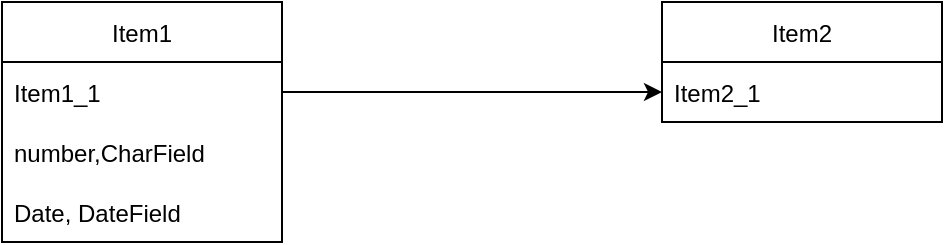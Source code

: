 <mxfile version="20.0.1" type="device"><diagram id="5aoxdKeAZ6Wl1H7ee7Z7" name="Page-1"><mxGraphModel dx="1420" dy="1823" grid="1" gridSize="10" guides="1" tooltips="1" connect="1" arrows="1" fold="1" page="1" pageScale="1" pageWidth="850" pageHeight="1100" math="0" shadow="0"><root><mxCell id="0"/><mxCell id="1" parent="0"/><mxCell id="4iKzO8Xf6BAx6SsByj7t-1" value="Item1" style="swimlane;fontStyle=0;childLayout=stackLayout;horizontal=1;startSize=30;horizontalStack=0;resizeParent=1;resizeParentMax=0;resizeLast=0;collapsible=1;marginBottom=0;" parent="1" vertex="1"><mxGeometry x="140" y="190" width="140" height="120" as="geometry"/></mxCell><mxCell id="4iKzO8Xf6BAx6SsByj7t-2" value="Item1_1" style="text;strokeColor=none;fillColor=none;align=left;verticalAlign=middle;spacingLeft=4;spacingRight=4;overflow=hidden;points=[[0,0.5],[1,0.5]];portConstraint=eastwest;rotatable=0;" parent="4iKzO8Xf6BAx6SsByj7t-1" vertex="1"><mxGeometry y="30" width="140" height="30" as="geometry"/></mxCell><mxCell id="st93oS2MOHKXbt1vh9Nb-1" value="number,CharField" style="text;strokeColor=none;fillColor=none;align=left;verticalAlign=middle;spacingLeft=4;spacingRight=4;overflow=hidden;points=[[0,0.5],[1,0.5]];portConstraint=eastwest;rotatable=0;" vertex="1" parent="4iKzO8Xf6BAx6SsByj7t-1"><mxGeometry y="60" width="140" height="30" as="geometry"/></mxCell><mxCell id="st93oS2MOHKXbt1vh9Nb-2" value="Date, DateField" style="text;strokeColor=none;fillColor=none;align=left;verticalAlign=middle;spacingLeft=4;spacingRight=4;overflow=hidden;points=[[0,0.5],[1,0.5]];portConstraint=eastwest;rotatable=0;" vertex="1" parent="4iKzO8Xf6BAx6SsByj7t-1"><mxGeometry y="90" width="140" height="30" as="geometry"/></mxCell><mxCell id="4iKzO8Xf6BAx6SsByj7t-5" value="Item2" style="swimlane;fontStyle=0;childLayout=stackLayout;horizontal=1;startSize=30;horizontalStack=0;resizeParent=1;resizeParentMax=0;resizeLast=0;collapsible=1;marginBottom=0;" parent="1" vertex="1"><mxGeometry x="470" y="190" width="140" height="60" as="geometry"/></mxCell><mxCell id="4iKzO8Xf6BAx6SsByj7t-6" value="Item2_1" style="text;strokeColor=none;fillColor=none;align=left;verticalAlign=middle;spacingLeft=4;spacingRight=4;overflow=hidden;points=[[0,0.5],[1,0.5]];portConstraint=eastwest;rotatable=0;" parent="4iKzO8Xf6BAx6SsByj7t-5" vertex="1"><mxGeometry y="30" width="140" height="30" as="geometry"/></mxCell><mxCell id="4iKzO8Xf6BAx6SsByj7t-7" style="edgeStyle=orthogonalEdgeStyle;rounded=0;orthogonalLoop=1;jettySize=auto;html=1;exitX=1;exitY=0.5;exitDx=0;exitDy=0;" parent="1" source="4iKzO8Xf6BAx6SsByj7t-2" target="4iKzO8Xf6BAx6SsByj7t-6" edge="1"><mxGeometry relative="1" as="geometry"/></mxCell></root></mxGraphModel></diagram></mxfile>